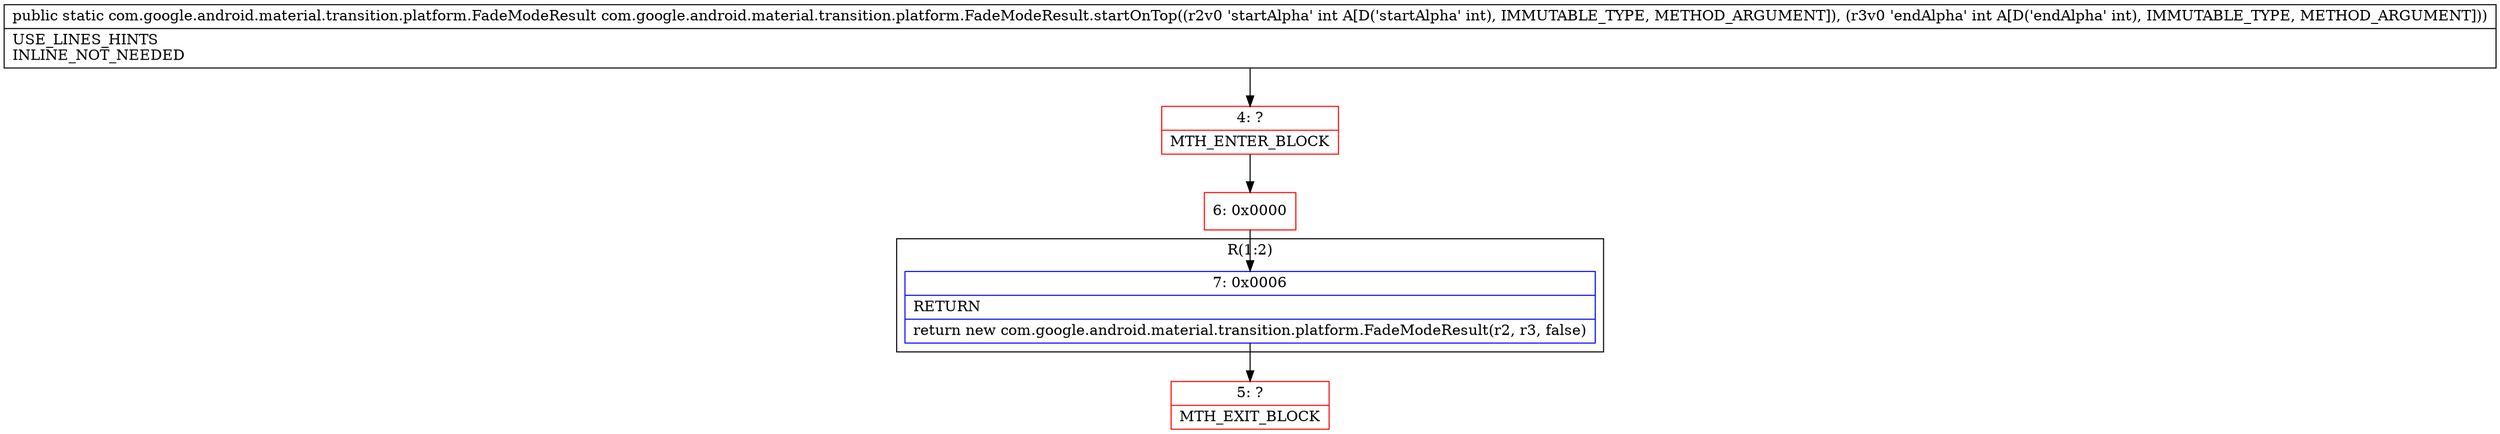 digraph "CFG forcom.google.android.material.transition.platform.FadeModeResult.startOnTop(II)Lcom\/google\/android\/material\/transition\/platform\/FadeModeResult;" {
subgraph cluster_Region_1126686966 {
label = "R(1:2)";
node [shape=record,color=blue];
Node_7 [shape=record,label="{7\:\ 0x0006|RETURN\l|return new com.google.android.material.transition.platform.FadeModeResult(r2, r3, false)\l}"];
}
Node_4 [shape=record,color=red,label="{4\:\ ?|MTH_ENTER_BLOCK\l}"];
Node_6 [shape=record,color=red,label="{6\:\ 0x0000}"];
Node_5 [shape=record,color=red,label="{5\:\ ?|MTH_EXIT_BLOCK\l}"];
MethodNode[shape=record,label="{public static com.google.android.material.transition.platform.FadeModeResult com.google.android.material.transition.platform.FadeModeResult.startOnTop((r2v0 'startAlpha' int A[D('startAlpha' int), IMMUTABLE_TYPE, METHOD_ARGUMENT]), (r3v0 'endAlpha' int A[D('endAlpha' int), IMMUTABLE_TYPE, METHOD_ARGUMENT]))  | USE_LINES_HINTS\lINLINE_NOT_NEEDED\l}"];
MethodNode -> Node_4;Node_7 -> Node_5;
Node_4 -> Node_6;
Node_6 -> Node_7;
}

